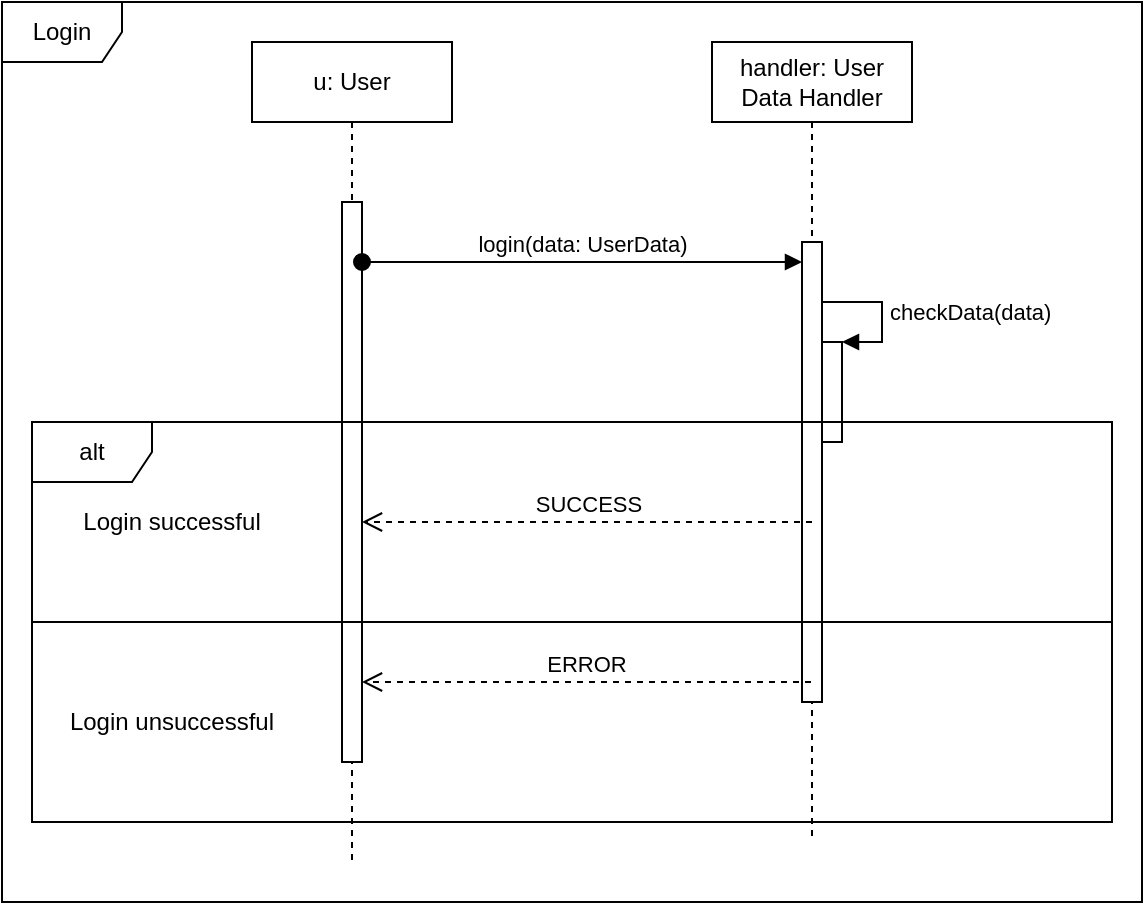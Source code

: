 <mxfile version="13.7.9" type="device"><diagram id="ljVmF7EtKu2NVygBFISB" name="Page-1"><mxGraphModel dx="1038" dy="523" grid="1" gridSize="10" guides="1" tooltips="1" connect="1" arrows="1" fold="1" page="1" pageScale="1" pageWidth="2339" pageHeight="3300" math="0" shadow="0"><root><mxCell id="0"/><mxCell id="1" parent="0"/><mxCell id="yt7Saew8KF61svwIF1-1-3" value="Login" style="shape=umlFrame;whiteSpace=wrap;html=1;" vertex="1" parent="1"><mxGeometry x="115" y="20" width="570" height="450" as="geometry"/></mxCell><mxCell id="yt7Saew8KF61svwIF1-1-1" value="u: User" style="shape=umlLifeline;perimeter=lifelinePerimeter;whiteSpace=wrap;html=1;container=1;collapsible=0;recursiveResize=0;outlineConnect=0;" vertex="1" parent="1"><mxGeometry x="240" y="40" width="100" height="410" as="geometry"/></mxCell><mxCell id="yt7Saew8KF61svwIF1-1-4" value="" style="html=1;points=[];perimeter=orthogonalPerimeter;" vertex="1" parent="yt7Saew8KF61svwIF1-1-1"><mxGeometry x="45" y="80" width="10" height="280" as="geometry"/></mxCell><mxCell id="yt7Saew8KF61svwIF1-1-2" value="handler: User Data Handler" style="shape=umlLifeline;perimeter=lifelinePerimeter;whiteSpace=wrap;html=1;container=1;collapsible=0;recursiveResize=0;outlineConnect=0;" vertex="1" parent="1"><mxGeometry x="470" y="40" width="100" height="400" as="geometry"/></mxCell><mxCell id="yt7Saew8KF61svwIF1-1-5" value="" style="html=1;points=[];perimeter=orthogonalPerimeter;" vertex="1" parent="yt7Saew8KF61svwIF1-1-2"><mxGeometry x="45" y="100" width="10" height="230" as="geometry"/></mxCell><mxCell id="yt7Saew8KF61svwIF1-1-10" value="" style="html=1;points=[];perimeter=orthogonalPerimeter;" vertex="1" parent="yt7Saew8KF61svwIF1-1-2"><mxGeometry x="55" y="150" width="10" height="50" as="geometry"/></mxCell><mxCell id="yt7Saew8KF61svwIF1-1-11" value="checkData(data)" style="edgeStyle=orthogonalEdgeStyle;html=1;align=left;spacingLeft=2;endArrow=block;rounded=0;entryX=1;entryY=0;" edge="1" target="yt7Saew8KF61svwIF1-1-10" parent="yt7Saew8KF61svwIF1-1-2" source="yt7Saew8KF61svwIF1-1-5"><mxGeometry relative="1" as="geometry"><mxPoint x="60" y="130" as="sourcePoint"/><Array as="points"><mxPoint x="85" y="130"/><mxPoint x="85" y="150"/></Array></mxGeometry></mxCell><mxCell id="yt7Saew8KF61svwIF1-1-6" value="login(data: UserData)" style="html=1;verticalAlign=bottom;startArrow=oval;endArrow=block;startSize=8;" edge="1" target="yt7Saew8KF61svwIF1-1-5" parent="1" source="yt7Saew8KF61svwIF1-1-4"><mxGeometry relative="1" as="geometry"><mxPoint x="455" y="140" as="sourcePoint"/><Array as="points"><mxPoint x="370" y="150"/></Array></mxGeometry></mxCell><mxCell id="yt7Saew8KF61svwIF1-1-9" value="" style="group" vertex="1" connectable="0" parent="1"><mxGeometry x="130" y="230" width="540" height="200" as="geometry"/></mxCell><mxCell id="yt7Saew8KF61svwIF1-1-7" value="alt" style="shape=umlFrame;whiteSpace=wrap;html=1;" vertex="1" parent="yt7Saew8KF61svwIF1-1-9"><mxGeometry width="540" height="200" as="geometry"/></mxCell><mxCell id="yt7Saew8KF61svwIF1-1-8" value="" style="line;strokeWidth=1;fillColor=none;align=left;verticalAlign=middle;spacingTop=-1;spacingLeft=3;spacingRight=3;rotatable=0;labelPosition=right;points=[];portConstraint=eastwest;" vertex="1" parent="yt7Saew8KF61svwIF1-1-9"><mxGeometry y="96" width="540" height="8" as="geometry"/></mxCell><mxCell id="yt7Saew8KF61svwIF1-1-12" value="SUCCESS" style="html=1;verticalAlign=bottom;endArrow=open;dashed=1;endSize=8;" edge="1" parent="yt7Saew8KF61svwIF1-1-9" target="yt7Saew8KF61svwIF1-1-4"><mxGeometry relative="1" as="geometry"><mxPoint x="390" y="50" as="sourcePoint"/><mxPoint x="300" y="50" as="targetPoint"/><Array as="points"><mxPoint x="310" y="50"/></Array></mxGeometry></mxCell><mxCell id="yt7Saew8KF61svwIF1-1-15" value="Login successful" style="text;html=1;strokeColor=none;fillColor=none;align=center;verticalAlign=middle;whiteSpace=wrap;rounded=0;" vertex="1" parent="yt7Saew8KF61svwIF1-1-9"><mxGeometry y="40" width="140" height="20" as="geometry"/></mxCell><mxCell id="yt7Saew8KF61svwIF1-1-16" value="Login unsuccessful" style="text;html=1;strokeColor=none;fillColor=none;align=center;verticalAlign=middle;whiteSpace=wrap;rounded=0;" vertex="1" parent="yt7Saew8KF61svwIF1-1-9"><mxGeometry y="140" width="140" height="20" as="geometry"/></mxCell><mxCell id="yt7Saew8KF61svwIF1-1-13" value="ERROR" style="html=1;verticalAlign=bottom;endArrow=open;dashed=1;endSize=8;" edge="1" parent="1" source="yt7Saew8KF61svwIF1-1-2" target="yt7Saew8KF61svwIF1-1-4"><mxGeometry relative="1" as="geometry"><mxPoint x="570" y="290" as="sourcePoint"/><mxPoint x="490" y="290" as="targetPoint"/><Array as="points"><mxPoint x="410" y="360"/></Array></mxGeometry></mxCell></root></mxGraphModel></diagram></mxfile>
